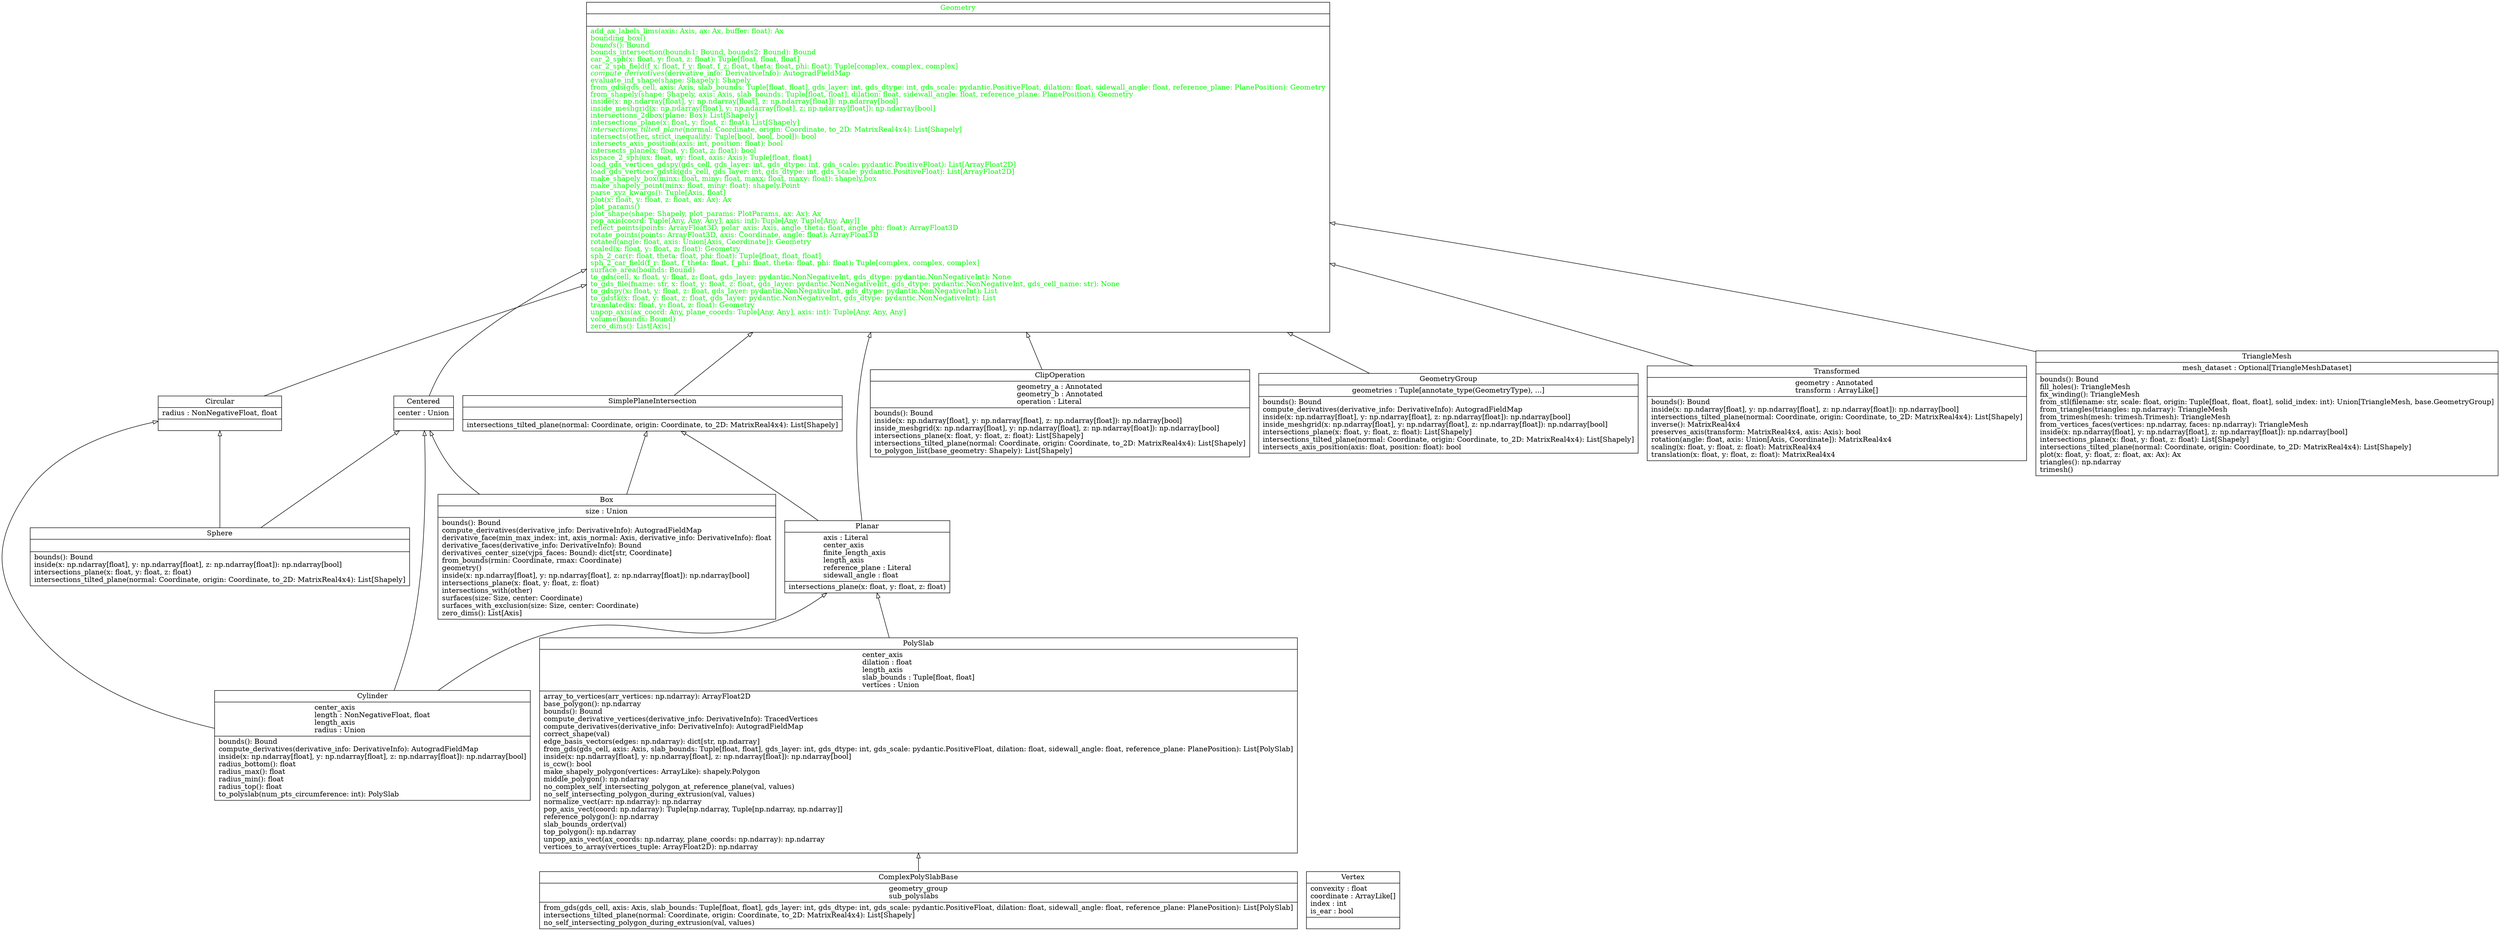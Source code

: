 digraph "classes_tidy3d_geometry" {
rankdir=BT
charset="utf-8"
"tidy3d.components.geometry.base.Box" [color="black", fontcolor="black", label=<{Box|size : Union<br ALIGN="LEFT"/>|bounds(): Bound<br ALIGN="LEFT"/>compute_derivatives(derivative_info: DerivativeInfo): AutogradFieldMap<br ALIGN="LEFT"/>derivative_face(min_max_index: int, axis_normal: Axis, derivative_info: DerivativeInfo): float<br ALIGN="LEFT"/>derivative_faces(derivative_info: DerivativeInfo): Bound<br ALIGN="LEFT"/>derivatives_center_size(vjps_faces: Bound): dict[str, Coordinate]<br ALIGN="LEFT"/>from_bounds(rmin: Coordinate, rmax: Coordinate)<br ALIGN="LEFT"/>geometry()<br ALIGN="LEFT"/>inside(x: np.ndarray[float], y: np.ndarray[float], z: np.ndarray[float]): np.ndarray[bool]<br ALIGN="LEFT"/>intersections_plane(x: float, y: float, z: float)<br ALIGN="LEFT"/>intersections_with(other)<br ALIGN="LEFT"/>surfaces(size: Size, center: Coordinate)<br ALIGN="LEFT"/>surfaces_with_exclusion(size: Size, center: Coordinate)<br ALIGN="LEFT"/>zero_dims(): List[Axis]<br ALIGN="LEFT"/>}>, shape="record", style="solid"];
"tidy3d.components.geometry.base.Centered" [color="black", fontcolor="black", label=<{Centered|center : Union<br ALIGN="LEFT"/>|}>, shape="record", style="solid"];
"tidy3d.components.geometry.base.Circular" [color="black", fontcolor="black", label=<{Circular|radius : NonNegativeFloat, float<br ALIGN="LEFT"/>|}>, shape="record", style="solid"];
"tidy3d.components.geometry.base.ClipOperation" [color="black", fontcolor="black", label=<{ClipOperation|geometry_a : Annotated<br ALIGN="LEFT"/>geometry_b : Annotated<br ALIGN="LEFT"/>operation : Literal<br ALIGN="LEFT"/>|bounds(): Bound<br ALIGN="LEFT"/>inside(x: np.ndarray[float], y: np.ndarray[float], z: np.ndarray[float]): np.ndarray[bool]<br ALIGN="LEFT"/>inside_meshgrid(x: np.ndarray[float], y: np.ndarray[float], z: np.ndarray[float]): np.ndarray[bool]<br ALIGN="LEFT"/>intersections_plane(x: float, y: float, z: float): List[Shapely]<br ALIGN="LEFT"/>intersections_tilted_plane(normal: Coordinate, origin: Coordinate, to_2D: MatrixReal4x4): List[Shapely]<br ALIGN="LEFT"/>to_polygon_list(base_geometry: Shapely): List[Shapely]<br ALIGN="LEFT"/>}>, shape="record", style="solid"];
"tidy3d.components.geometry.polyslab.ComplexPolySlabBase" [color="black", fontcolor="black", label=<{ComplexPolySlabBase|geometry_group<br ALIGN="LEFT"/>sub_polyslabs<br ALIGN="LEFT"/>|from_gds(gds_cell, axis: Axis, slab_bounds: Tuple[float, float], gds_layer: int, gds_dtype: int, gds_scale: pydantic.PositiveFloat, dilation: float, sidewall_angle: float, reference_plane: PlanePosition): List[PolySlab]<br ALIGN="LEFT"/>intersections_tilted_plane(normal: Coordinate, origin: Coordinate, to_2D: MatrixReal4x4): List[Shapely]<br ALIGN="LEFT"/>no_self_intersecting_polygon_during_extrusion(val, values)<br ALIGN="LEFT"/>}>, shape="record", style="solid"];
"tidy3d.components.geometry.primitives.Cylinder" [color="black", fontcolor="black", label=<{Cylinder|center_axis<br ALIGN="LEFT"/>length : NonNegativeFloat, float<br ALIGN="LEFT"/>length_axis<br ALIGN="LEFT"/>radius : Union<br ALIGN="LEFT"/>|bounds(): Bound<br ALIGN="LEFT"/>compute_derivatives(derivative_info: DerivativeInfo): AutogradFieldMap<br ALIGN="LEFT"/>inside(x: np.ndarray[float], y: np.ndarray[float], z: np.ndarray[float]): np.ndarray[bool]<br ALIGN="LEFT"/>radius_bottom(): float<br ALIGN="LEFT"/>radius_max(): float<br ALIGN="LEFT"/>radius_min(): float<br ALIGN="LEFT"/>radius_top(): float<br ALIGN="LEFT"/>to_polyslab(num_pts_circumference: int): PolySlab<br ALIGN="LEFT"/>}>, shape="record", style="solid"];
"tidy3d.components.geometry.base.Geometry" [color="black", fontcolor="green", label=<{Geometry|<br ALIGN="LEFT"/>|add_ax_labels_lims(axis: Axis, ax: Ax, buffer: float): Ax<br ALIGN="LEFT"/>bounding_box()<br ALIGN="LEFT"/><I>bounds</I>(): Bound<br ALIGN="LEFT"/>bounds_intersection(bounds1: Bound, bounds2: Bound): Bound<br ALIGN="LEFT"/>car_2_sph(x: float, y: float, z: float): Tuple[float, float, float]<br ALIGN="LEFT"/>car_2_sph_field(f_x: float, f_y: float, f_z: float, theta: float, phi: float): Tuple[complex, complex, complex]<br ALIGN="LEFT"/><I>compute_derivatives</I>(derivative_info: DerivativeInfo): AutogradFieldMap<br ALIGN="LEFT"/>evaluate_inf_shape(shape: Shapely): Shapely<br ALIGN="LEFT"/>from_gds(gds_cell, axis: Axis, slab_bounds: Tuple[float, float], gds_layer: int, gds_dtype: int, gds_scale: pydantic.PositiveFloat, dilation: float, sidewall_angle: float, reference_plane: PlanePosition): Geometry<br ALIGN="LEFT"/>from_shapely(shape: Shapely, axis: Axis, slab_bounds: Tuple[float, float], dilation: float, sidewall_angle: float, reference_plane: PlanePosition): Geometry<br ALIGN="LEFT"/>inside(x: np.ndarray[float], y: np.ndarray[float], z: np.ndarray[float]): np.ndarray[bool]<br ALIGN="LEFT"/>inside_meshgrid(x: np.ndarray[float], y: np.ndarray[float], z: np.ndarray[float]): np.ndarray[bool]<br ALIGN="LEFT"/>intersections_2dbox(plane: Box): List[Shapely]<br ALIGN="LEFT"/>intersections_plane(x: float, y: float, z: float): List[Shapely]<br ALIGN="LEFT"/><I>intersections_tilted_plane</I>(normal: Coordinate, origin: Coordinate, to_2D: MatrixReal4x4): List[Shapely]<br ALIGN="LEFT"/>intersects(other, strict_inequality: Tuple[bool, bool, bool]): bool<br ALIGN="LEFT"/>intersects_axis_position(axis: int, position: float): bool<br ALIGN="LEFT"/>intersects_plane(x: float, y: float, z: float): bool<br ALIGN="LEFT"/>kspace_2_sph(ux: float, uy: float, axis: Axis): Tuple[float, float]<br ALIGN="LEFT"/>load_gds_vertices_gdspy(gds_cell, gds_layer: int, gds_dtype: int, gds_scale: pydantic.PositiveFloat): List[ArrayFloat2D]<br ALIGN="LEFT"/>load_gds_vertices_gdstk(gds_cell, gds_layer: int, gds_dtype: int, gds_scale: pydantic.PositiveFloat): List[ArrayFloat2D]<br ALIGN="LEFT"/>make_shapely_box(minx: float, miny: float, maxx: float, maxy: float): shapely.box<br ALIGN="LEFT"/>make_shapely_point(minx: float, miny: float): shapely.Point<br ALIGN="LEFT"/>parse_xyz_kwargs(): Tuple[Axis, float]<br ALIGN="LEFT"/>plot(x: float, y: float, z: float, ax: Ax): Ax<br ALIGN="LEFT"/>plot_params()<br ALIGN="LEFT"/>plot_shape(shape: Shapely, plot_params: PlotParams, ax: Ax): Ax<br ALIGN="LEFT"/>pop_axis(coord: Tuple[Any, Any, Any], axis: int): Tuple[Any, Tuple[Any, Any]]<br ALIGN="LEFT"/>reflect_points(points: ArrayFloat3D, polar_axis: Axis, angle_theta: float, angle_phi: float): ArrayFloat3D<br ALIGN="LEFT"/>rotate_points(points: ArrayFloat3D, axis: Coordinate, angle: float): ArrayFloat3D<br ALIGN="LEFT"/>rotated(angle: float, axis: Union[Axis, Coordinate]): Geometry<br ALIGN="LEFT"/>scaled(x: float, y: float, z: float): Geometry<br ALIGN="LEFT"/>sph_2_car(r: float, theta: float, phi: float): Tuple[float, float, float]<br ALIGN="LEFT"/>sph_2_car_field(f_r: float, f_theta: float, f_phi: float, theta: float, phi: float): Tuple[complex, complex, complex]<br ALIGN="LEFT"/>surface_area(bounds: Bound)<br ALIGN="LEFT"/>to_gds(cell, x: float, y: float, z: float, gds_layer: pydantic.NonNegativeInt, gds_dtype: pydantic.NonNegativeInt): None<br ALIGN="LEFT"/>to_gds_file(fname: str, x: float, y: float, z: float, gds_layer: pydantic.NonNegativeInt, gds_dtype: pydantic.NonNegativeInt, gds_cell_name: str): None<br ALIGN="LEFT"/>to_gdspy(x: float, y: float, z: float, gds_layer: pydantic.NonNegativeInt, gds_dtype: pydantic.NonNegativeInt): List<br ALIGN="LEFT"/>to_gdstk(x: float, y: float, z: float, gds_layer: pydantic.NonNegativeInt, gds_dtype: pydantic.NonNegativeInt): List<br ALIGN="LEFT"/>translated(x: float, y: float, z: float): Geometry<br ALIGN="LEFT"/>unpop_axis(ax_coord: Any, plane_coords: Tuple[Any, Any], axis: int): Tuple[Any, Any, Any]<br ALIGN="LEFT"/>volume(bounds: Bound)<br ALIGN="LEFT"/>zero_dims(): List[Axis]<br ALIGN="LEFT"/>}>, shape="record", style="solid"];
"tidy3d.components.geometry.base.GeometryGroup" [color="black", fontcolor="black", label=<{GeometryGroup|geometries : Tuple[annotate_type(GeometryType), ...]<br ALIGN="LEFT"/>|bounds(): Bound<br ALIGN="LEFT"/>compute_derivatives(derivative_info: DerivativeInfo): AutogradFieldMap<br ALIGN="LEFT"/>inside(x: np.ndarray[float], y: np.ndarray[float], z: np.ndarray[float]): np.ndarray[bool]<br ALIGN="LEFT"/>inside_meshgrid(x: np.ndarray[float], y: np.ndarray[float], z: np.ndarray[float]): np.ndarray[bool]<br ALIGN="LEFT"/>intersections_plane(x: float, y: float, z: float): List[Shapely]<br ALIGN="LEFT"/>intersections_tilted_plane(normal: Coordinate, origin: Coordinate, to_2D: MatrixReal4x4): List[Shapely]<br ALIGN="LEFT"/>intersects_axis_position(axis: float, position: float): bool<br ALIGN="LEFT"/>}>, shape="record", style="solid"];
"tidy3d.components.geometry.base.Planar" [color="black", fontcolor="black", label=<{Planar|axis : Literal<br ALIGN="LEFT"/>center_axis<br ALIGN="LEFT"/>finite_length_axis<br ALIGN="LEFT"/>length_axis<br ALIGN="LEFT"/>reference_plane : Literal<br ALIGN="LEFT"/>sidewall_angle : float<br ALIGN="LEFT"/>|intersections_plane(x: float, y: float, z: float)<br ALIGN="LEFT"/>}>, shape="record", style="solid"];
"tidy3d.components.geometry.polyslab.PolySlab" [color="black", fontcolor="black", label=<{PolySlab|center_axis<br ALIGN="LEFT"/>dilation : float<br ALIGN="LEFT"/>length_axis<br ALIGN="LEFT"/>slab_bounds : Tuple[float, float]<br ALIGN="LEFT"/>vertices : Union<br ALIGN="LEFT"/>|array_to_vertices(arr_vertices: np.ndarray): ArrayFloat2D<br ALIGN="LEFT"/>base_polygon(): np.ndarray<br ALIGN="LEFT"/>bounds(): Bound<br ALIGN="LEFT"/>compute_derivative_vertices(derivative_info: DerivativeInfo): TracedVertices<br ALIGN="LEFT"/>compute_derivatives(derivative_info: DerivativeInfo): AutogradFieldMap<br ALIGN="LEFT"/>correct_shape(val)<br ALIGN="LEFT"/>edge_basis_vectors(edges: np.ndarray): dict[str, np.ndarray]<br ALIGN="LEFT"/>from_gds(gds_cell, axis: Axis, slab_bounds: Tuple[float, float], gds_layer: int, gds_dtype: int, gds_scale: pydantic.PositiveFloat, dilation: float, sidewall_angle: float, reference_plane: PlanePosition): List[PolySlab]<br ALIGN="LEFT"/>inside(x: np.ndarray[float], y: np.ndarray[float], z: np.ndarray[float]): np.ndarray[bool]<br ALIGN="LEFT"/>is_ccw(): bool<br ALIGN="LEFT"/>make_shapely_polygon(vertices: ArrayLike): shapely.Polygon<br ALIGN="LEFT"/>middle_polygon(): np.ndarray<br ALIGN="LEFT"/>no_complex_self_intersecting_polygon_at_reference_plane(val, values)<br ALIGN="LEFT"/>no_self_intersecting_polygon_during_extrusion(val, values)<br ALIGN="LEFT"/>normalize_vect(arr: np.ndarray): np.ndarray<br ALIGN="LEFT"/>pop_axis_vect(coord: np.ndarray): Tuple[np.ndarray, Tuple[np.ndarray, np.ndarray]]<br ALIGN="LEFT"/>reference_polygon(): np.ndarray<br ALIGN="LEFT"/>slab_bounds_order(val)<br ALIGN="LEFT"/>top_polygon(): np.ndarray<br ALIGN="LEFT"/>unpop_axis_vect(ax_coords: np.ndarray, plane_coords: np.ndarray): np.ndarray<br ALIGN="LEFT"/>vertices_to_array(vertices_tuple: ArrayFloat2D): np.ndarray<br ALIGN="LEFT"/>}>, shape="record", style="solid"];
"tidy3d.components.geometry.base.SimplePlaneIntersection" [color="black", fontcolor="black", label=<{SimplePlaneIntersection|<br ALIGN="LEFT"/>|intersections_tilted_plane(normal: Coordinate, origin: Coordinate, to_2D: MatrixReal4x4): List[Shapely]<br ALIGN="LEFT"/>}>, shape="record", style="solid"];
"tidy3d.components.geometry.primitives.Sphere" [color="black", fontcolor="black", label=<{Sphere|<br ALIGN="LEFT"/>|bounds(): Bound<br ALIGN="LEFT"/>inside(x: np.ndarray[float], y: np.ndarray[float], z: np.ndarray[float]): np.ndarray[bool]<br ALIGN="LEFT"/>intersections_plane(x: float, y: float, z: float)<br ALIGN="LEFT"/>intersections_tilted_plane(normal: Coordinate, origin: Coordinate, to_2D: MatrixReal4x4): List[Shapely]<br ALIGN="LEFT"/>}>, shape="record", style="solid"];
"tidy3d.components.geometry.base.Transformed" [color="black", fontcolor="black", label=<{Transformed|geometry : Annotated<br ALIGN="LEFT"/>transform : ArrayLike[]<br ALIGN="LEFT"/>|bounds(): Bound<br ALIGN="LEFT"/>inside(x: np.ndarray[float], y: np.ndarray[float], z: np.ndarray[float]): np.ndarray[bool]<br ALIGN="LEFT"/>intersections_tilted_plane(normal: Coordinate, origin: Coordinate, to_2D: MatrixReal4x4): List[Shapely]<br ALIGN="LEFT"/>inverse(): MatrixReal4x4<br ALIGN="LEFT"/>preserves_axis(transform: MatrixReal4x4, axis: Axis): bool<br ALIGN="LEFT"/>rotation(angle: float, axis: Union[Axis, Coordinate]): MatrixReal4x4<br ALIGN="LEFT"/>scaling(x: float, y: float, z: float): MatrixReal4x4<br ALIGN="LEFT"/>translation(x: float, y: float, z: float): MatrixReal4x4<br ALIGN="LEFT"/>}>, shape="record", style="solid"];
"tidy3d.components.geometry.mesh.TriangleMesh" [color="black", fontcolor="black", label=<{TriangleMesh|mesh_dataset : Optional[TriangleMeshDataset]<br ALIGN="LEFT"/>|bounds(): Bound<br ALIGN="LEFT"/>fill_holes(): TriangleMesh<br ALIGN="LEFT"/>fix_winding(): TriangleMesh<br ALIGN="LEFT"/>from_stl(filename: str, scale: float, origin: Tuple[float, float, float], solid_index: int): Union[TriangleMesh, base.GeometryGroup]<br ALIGN="LEFT"/>from_triangles(triangles: np.ndarray): TriangleMesh<br ALIGN="LEFT"/>from_trimesh(mesh: trimesh.Trimesh): TriangleMesh<br ALIGN="LEFT"/>from_vertices_faces(vertices: np.ndarray, faces: np.ndarray): TriangleMesh<br ALIGN="LEFT"/>inside(x: np.ndarray[float], y: np.ndarray[float], z: np.ndarray[float]): np.ndarray[bool]<br ALIGN="LEFT"/>intersections_plane(x: float, y: float, z: float): List[Shapely]<br ALIGN="LEFT"/>intersections_tilted_plane(normal: Coordinate, origin: Coordinate, to_2D: MatrixReal4x4): List[Shapely]<br ALIGN="LEFT"/>plot(x: float, y: float, z: float, ax: Ax): Ax<br ALIGN="LEFT"/>triangles(): np.ndarray<br ALIGN="LEFT"/>trimesh()<br ALIGN="LEFT"/>}>, shape="record", style="solid"];
"tidy3d.components.geometry.triangulation.Vertex" [color="black", fontcolor="black", label=<{Vertex|convexity : float<br ALIGN="LEFT"/>coordinate : ArrayLike[]<br ALIGN="LEFT"/>index : int<br ALIGN="LEFT"/>is_ear : bool<br ALIGN="LEFT"/>|}>, shape="record", style="solid"];
"tidy3d.components.geometry.base.Box" -> "tidy3d.components.geometry.base.Centered" [arrowhead="empty", arrowtail="none"];
"tidy3d.components.geometry.base.Box" -> "tidy3d.components.geometry.base.SimplePlaneIntersection" [arrowhead="empty", arrowtail="none"];
"tidy3d.components.geometry.base.Centered" -> "tidy3d.components.geometry.base.Geometry" [arrowhead="empty", arrowtail="none"];
"tidy3d.components.geometry.base.Circular" -> "tidy3d.components.geometry.base.Geometry" [arrowhead="empty", arrowtail="none"];
"tidy3d.components.geometry.base.ClipOperation" -> "tidy3d.components.geometry.base.Geometry" [arrowhead="empty", arrowtail="none"];
"tidy3d.components.geometry.base.GeometryGroup" -> "tidy3d.components.geometry.base.Geometry" [arrowhead="empty", arrowtail="none"];
"tidy3d.components.geometry.base.Planar" -> "tidy3d.components.geometry.base.Geometry" [arrowhead="empty", arrowtail="none"];
"tidy3d.components.geometry.base.Planar" -> "tidy3d.components.geometry.base.SimplePlaneIntersection" [arrowhead="empty", arrowtail="none"];
"tidy3d.components.geometry.base.SimplePlaneIntersection" -> "tidy3d.components.geometry.base.Geometry" [arrowhead="empty", arrowtail="none"];
"tidy3d.components.geometry.base.Transformed" -> "tidy3d.components.geometry.base.Geometry" [arrowhead="empty", arrowtail="none"];
"tidy3d.components.geometry.mesh.TriangleMesh" -> "tidy3d.components.geometry.base.Geometry" [arrowhead="empty", arrowtail="none"];
"tidy3d.components.geometry.polyslab.ComplexPolySlabBase" -> "tidy3d.components.geometry.polyslab.PolySlab" [arrowhead="empty", arrowtail="none"];
"tidy3d.components.geometry.polyslab.PolySlab" -> "tidy3d.components.geometry.base.Planar" [arrowhead="empty", arrowtail="none"];
"tidy3d.components.geometry.primitives.Cylinder" -> "tidy3d.components.geometry.base.Centered" [arrowhead="empty", arrowtail="none"];
"tidy3d.components.geometry.primitives.Cylinder" -> "tidy3d.components.geometry.base.Circular" [arrowhead="empty", arrowtail="none"];
"tidy3d.components.geometry.primitives.Cylinder" -> "tidy3d.components.geometry.base.Planar" [arrowhead="empty", arrowtail="none"];
"tidy3d.components.geometry.primitives.Sphere" -> "tidy3d.components.geometry.base.Centered" [arrowhead="empty", arrowtail="none"];
"tidy3d.components.geometry.primitives.Sphere" -> "tidy3d.components.geometry.base.Circular" [arrowhead="empty", arrowtail="none"];
}

